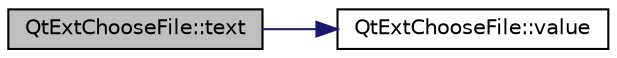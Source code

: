 digraph "QtExtChooseFile::text"
{
 // LATEX_PDF_SIZE
  edge [fontname="Helvetica",fontsize="10",labelfontname="Helvetica",labelfontsize="10"];
  node [fontname="Helvetica",fontsize="10",shape=record];
  rankdir="LR";
  Node1 [label="QtExtChooseFile::text",height=0.2,width=0.4,color="black", fillcolor="grey75", style="filled", fontcolor="black",tooltip=" "];
  Node1 -> Node2 [color="midnightblue",fontsize="10",style="solid",fontname="Helvetica"];
  Node2 [label="QtExtChooseFile::value",height=0.2,width=0.4,color="black", fillcolor="white", style="filled",URL="$class_qt_ext_choose_file.html#a7f098f26ba7de61a549efb2ca4da7ff4",tooltip=" "];
}
